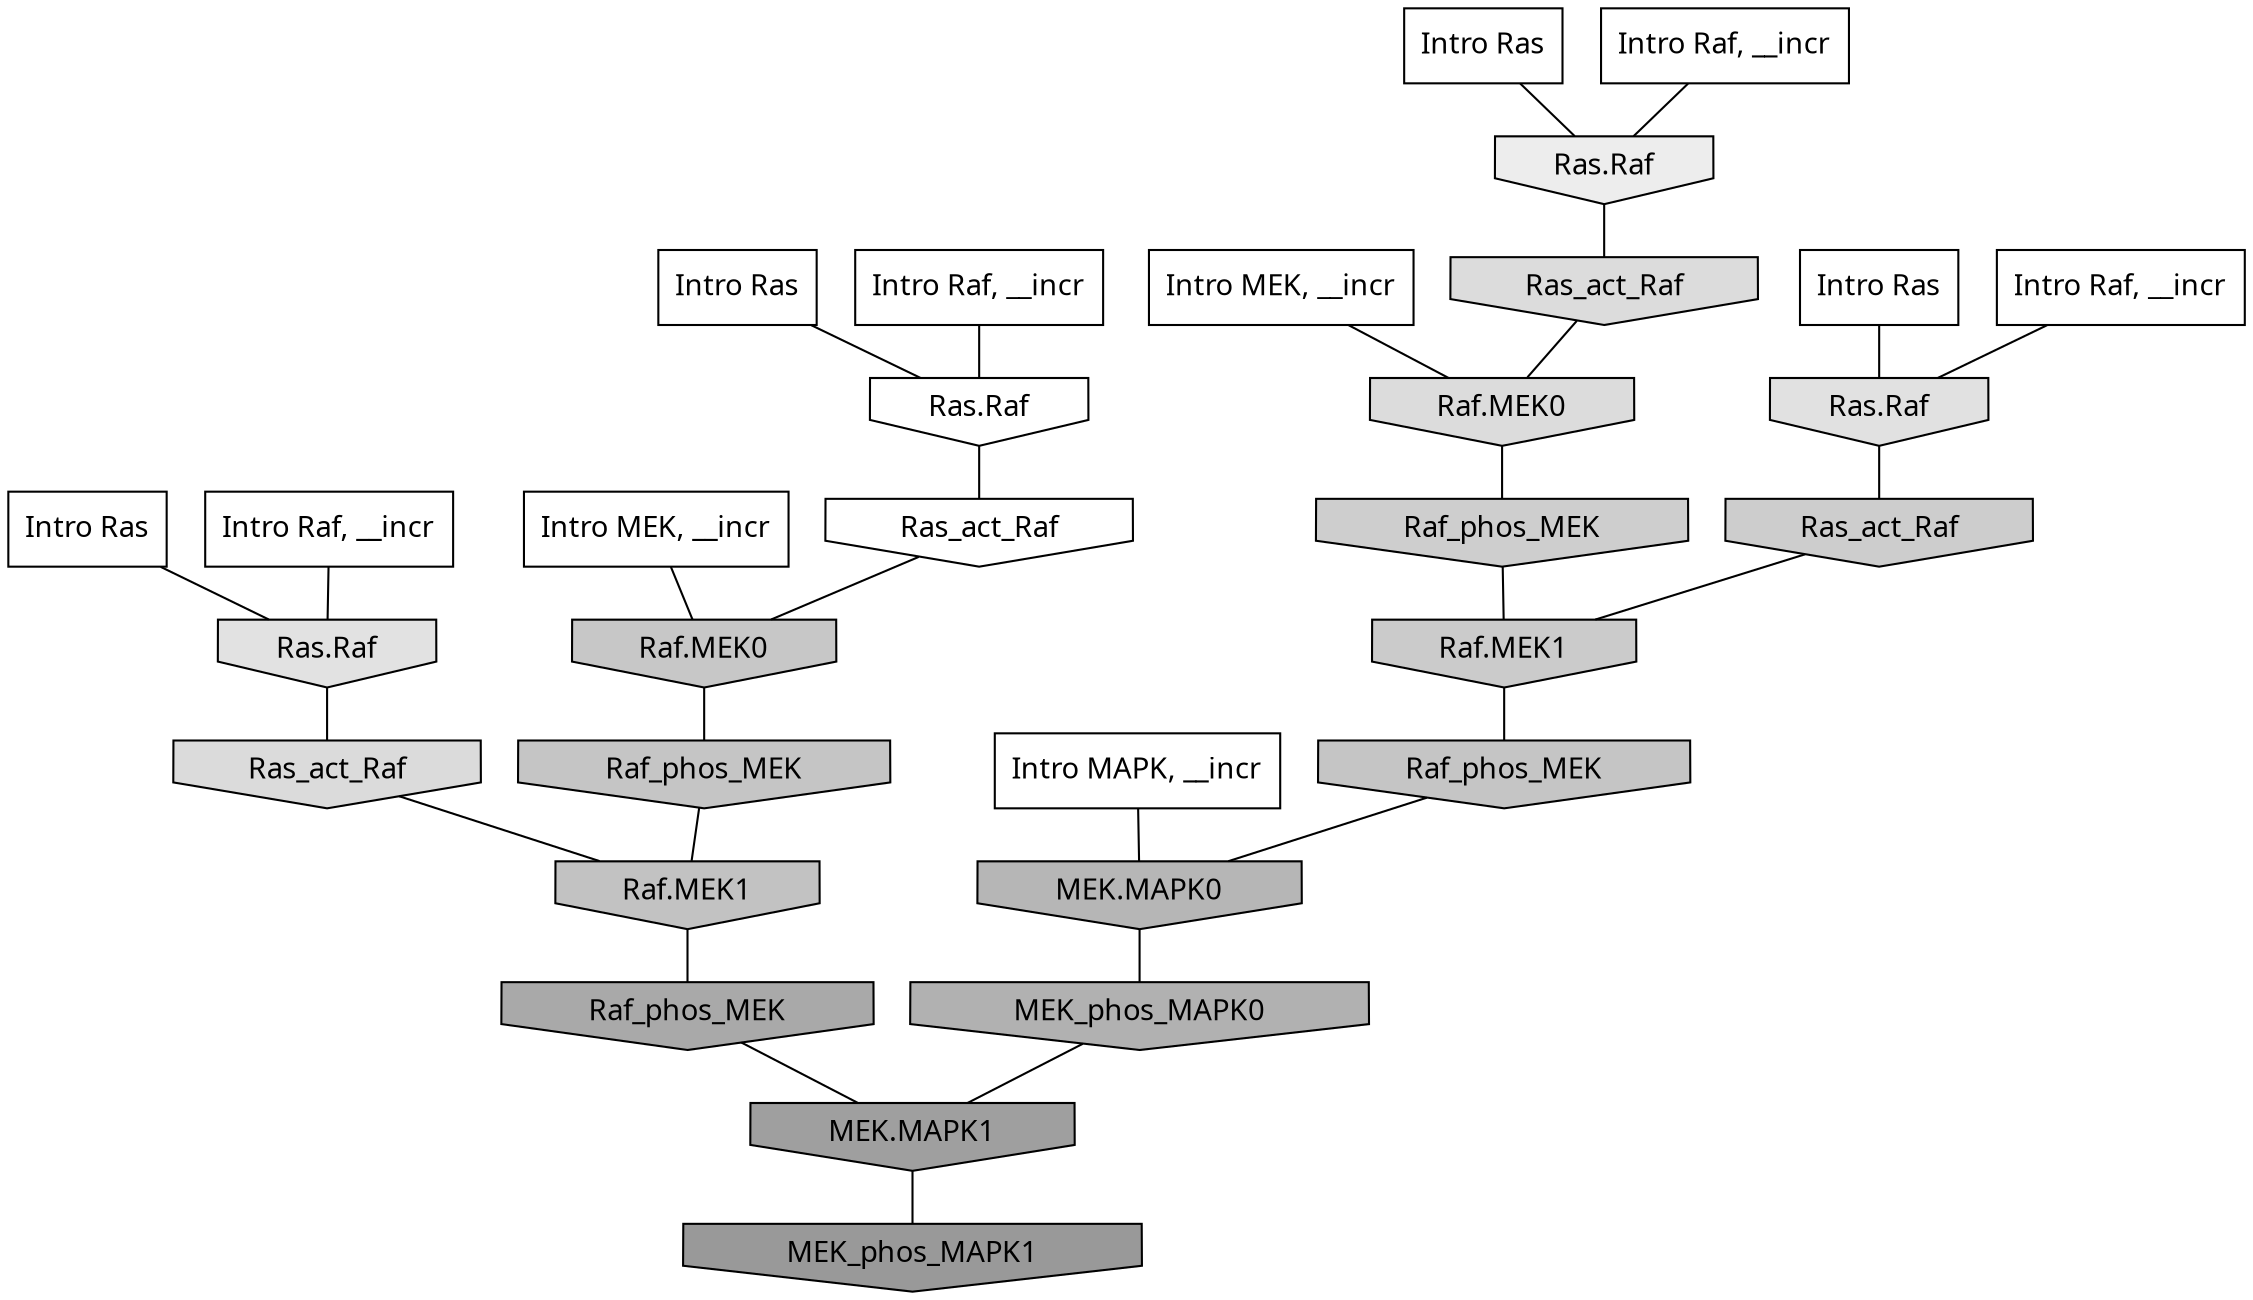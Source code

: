 digraph G{
  rankdir="TB";
  ranksep=0.30;
  node [fontname="CMU Serif"];
  edge [fontname="CMU Serif"];
  
  57 [label="Intro Ras", shape=rectangle, style=filled, fillcolor="0.000 0.000 1.000"]
  
  64 [label="Intro Ras", shape=rectangle, style=filled, fillcolor="0.000 0.000 1.000"]
  
  71 [label="Intro Ras", shape=rectangle, style=filled, fillcolor="0.000 0.000 1.000"]
  
  99 [label="Intro Ras", shape=rectangle, style=filled, fillcolor="0.000 0.000 1.000"]
  
  370 [label="Intro Raf, __incr", shape=rectangle, style=filled, fillcolor="0.000 0.000 1.000"]
  
  462 [label="Intro Raf, __incr", shape=rectangle, style=filled, fillcolor="0.000 0.000 1.000"]
  
  735 [label="Intro Raf, __incr", shape=rectangle, style=filled, fillcolor="0.000 0.000 1.000"]
  
  1070 [label="Intro Raf, __incr", shape=rectangle, style=filled, fillcolor="0.000 0.000 1.000"]
  
  1282 [label="Intro MEK, __incr", shape=rectangle, style=filled, fillcolor="0.000 0.000 1.000"]
  
  1697 [label="Intro MEK, __incr", shape=rectangle, style=filled, fillcolor="0.000 0.000 1.000"]
  
  2622 [label="Intro MAPK, __incr", shape=rectangle, style=filled, fillcolor="0.000 0.000 1.000"]
  
  3311 [label="Ras.Raf", shape=invhouse, style=filled, fillcolor="0.000 0.000 0.999"]
  
  3312 [label="Ras_act_Raf", shape=invhouse, style=filled, fillcolor="0.000 0.000 0.999"]
  
  3908 [label="Ras.Raf", shape=invhouse, style=filled, fillcolor="0.000 0.000 0.926"]
  
  4501 [label="Ras.Raf", shape=invhouse, style=filled, fillcolor="0.000 0.000 0.884"]
  
  4538 [label="Ras.Raf", shape=invhouse, style=filled, fillcolor="0.000 0.000 0.881"]
  
  4836 [label="Ras_act_Raf", shape=invhouse, style=filled, fillcolor="0.000 0.000 0.862"]
  
  4839 [label="Raf.MEK0", shape=invhouse, style=filled, fillcolor="0.000 0.000 0.862"]
  
  4896 [label="Ras_act_Raf", shape=invhouse, style=filled, fillcolor="0.000 0.000 0.857"]
  
  5690 [label="Raf_phos_MEK", shape=invhouse, style=filled, fillcolor="0.000 0.000 0.806"]
  
  5773 [label="Ras_act_Raf", shape=invhouse, style=filled, fillcolor="0.000 0.000 0.802"]
  
  5935 [label="Raf.MEK1", shape=invhouse, style=filled, fillcolor="0.000 0.000 0.794"]
  
  6195 [label="Raf.MEK0", shape=invhouse, style=filled, fillcolor="0.000 0.000 0.779"]
  
  6330 [label="Raf_phos_MEK", shape=invhouse, style=filled, fillcolor="0.000 0.000 0.773"]
  
  6363 [label="Raf_phos_MEK", shape=invhouse, style=filled, fillcolor="0.000 0.000 0.771"]
  
  6682 [label="Raf.MEK1", shape=invhouse, style=filled, fillcolor="0.000 0.000 0.758"]
  
  7999 [label="MEK.MAPK0", shape=invhouse, style=filled, fillcolor="0.000 0.000 0.711"]
  
  8622 [label="MEK_phos_MAPK0", shape=invhouse, style=filled, fillcolor="0.000 0.000 0.692"]
  
  9749 [label="Raf_phos_MEK", shape=invhouse, style=filled, fillcolor="0.000 0.000 0.661"]
  
  11520 [label="MEK.MAPK1", shape=invhouse, style=filled, fillcolor="0.000 0.000 0.623"]
  
  12800 [label="MEK_phos_MAPK1", shape=invhouse, style=filled, fillcolor="0.000 0.000 0.600"]
  
  
  11520 -> 12800 [dir=none, color="0.000 0.000 0.000"] 
  9749 -> 11520 [dir=none, color="0.000 0.000 0.000"] 
  8622 -> 11520 [dir=none, color="0.000 0.000 0.000"] 
  7999 -> 8622 [dir=none, color="0.000 0.000 0.000"] 
  6682 -> 9749 [dir=none, color="0.000 0.000 0.000"] 
  6363 -> 7999 [dir=none, color="0.000 0.000 0.000"] 
  6330 -> 6682 [dir=none, color="0.000 0.000 0.000"] 
  6195 -> 6330 [dir=none, color="0.000 0.000 0.000"] 
  5935 -> 6363 [dir=none, color="0.000 0.000 0.000"] 
  5773 -> 5935 [dir=none, color="0.000 0.000 0.000"] 
  5690 -> 5935 [dir=none, color="0.000 0.000 0.000"] 
  4896 -> 6682 [dir=none, color="0.000 0.000 0.000"] 
  4839 -> 5690 [dir=none, color="0.000 0.000 0.000"] 
  4836 -> 4839 [dir=none, color="0.000 0.000 0.000"] 
  4538 -> 5773 [dir=none, color="0.000 0.000 0.000"] 
  4501 -> 4896 [dir=none, color="0.000 0.000 0.000"] 
  3908 -> 4836 [dir=none, color="0.000 0.000 0.000"] 
  3312 -> 6195 [dir=none, color="0.000 0.000 0.000"] 
  3311 -> 3312 [dir=none, color="0.000 0.000 0.000"] 
  2622 -> 7999 [dir=none, color="0.000 0.000 0.000"] 
  1697 -> 6195 [dir=none, color="0.000 0.000 0.000"] 
  1282 -> 4839 [dir=none, color="0.000 0.000 0.000"] 
  1070 -> 4538 [dir=none, color="0.000 0.000 0.000"] 
  735 -> 3908 [dir=none, color="0.000 0.000 0.000"] 
  462 -> 3311 [dir=none, color="0.000 0.000 0.000"] 
  370 -> 4501 [dir=none, color="0.000 0.000 0.000"] 
  99 -> 3311 [dir=none, color="0.000 0.000 0.000"] 
  71 -> 3908 [dir=none, color="0.000 0.000 0.000"] 
  64 -> 4538 [dir=none, color="0.000 0.000 0.000"] 
  57 -> 4501 [dir=none, color="0.000 0.000 0.000"] 
  
  }
